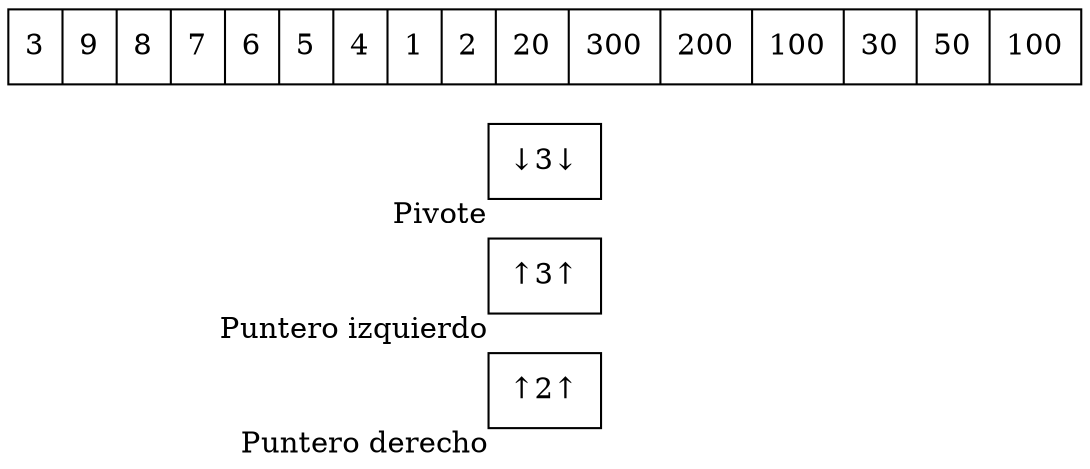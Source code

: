 digraph G{ node [shape = record ];
 rankdir=LR;puntDer[label="↑2↑" xlabel="Puntero derecho" pos = "12,0!"]
puntIzq[label="↑3↑" xlabel="Puntero izquierdo" pos = "8,0!"]
pivote[label="↓3↓" xlabel ="Pivote" pos = "10,2!"]
X[label="{ 3|9|8|7|6|5|4|1|2|20|300|200|100|30|50|100}" pos = "10,1!" ]}
